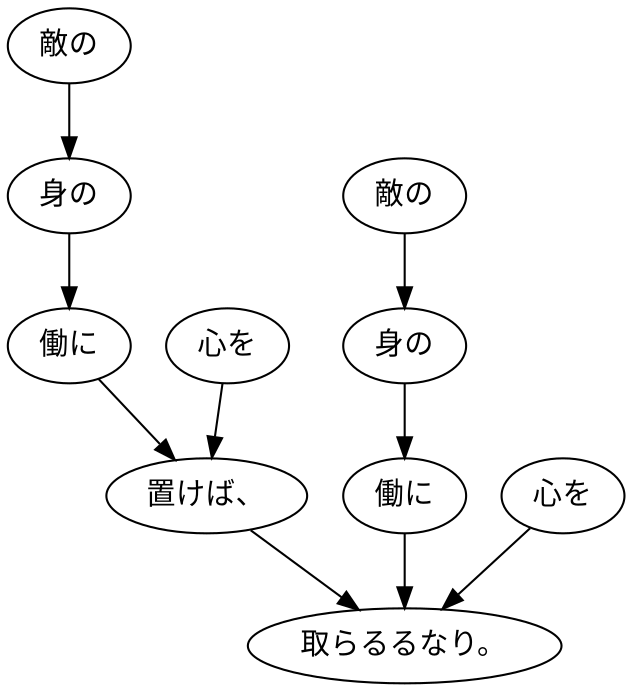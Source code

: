 digraph graph5987 {
	node0 [label="敵の"];
	node1 [label="身の"];
	node2 [label="働に"];
	node3 [label="心を"];
	node4 [label="置けば、"];
	node5 [label="敵の"];
	node6 [label="身の"];
	node7 [label="働に"];
	node8 [label="心を"];
	node9 [label="取らるるなり。"];
	node0 -> node1;
	node1 -> node2;
	node2 -> node4;
	node3 -> node4;
	node4 -> node9;
	node5 -> node6;
	node6 -> node7;
	node7 -> node9;
	node8 -> node9;
}
